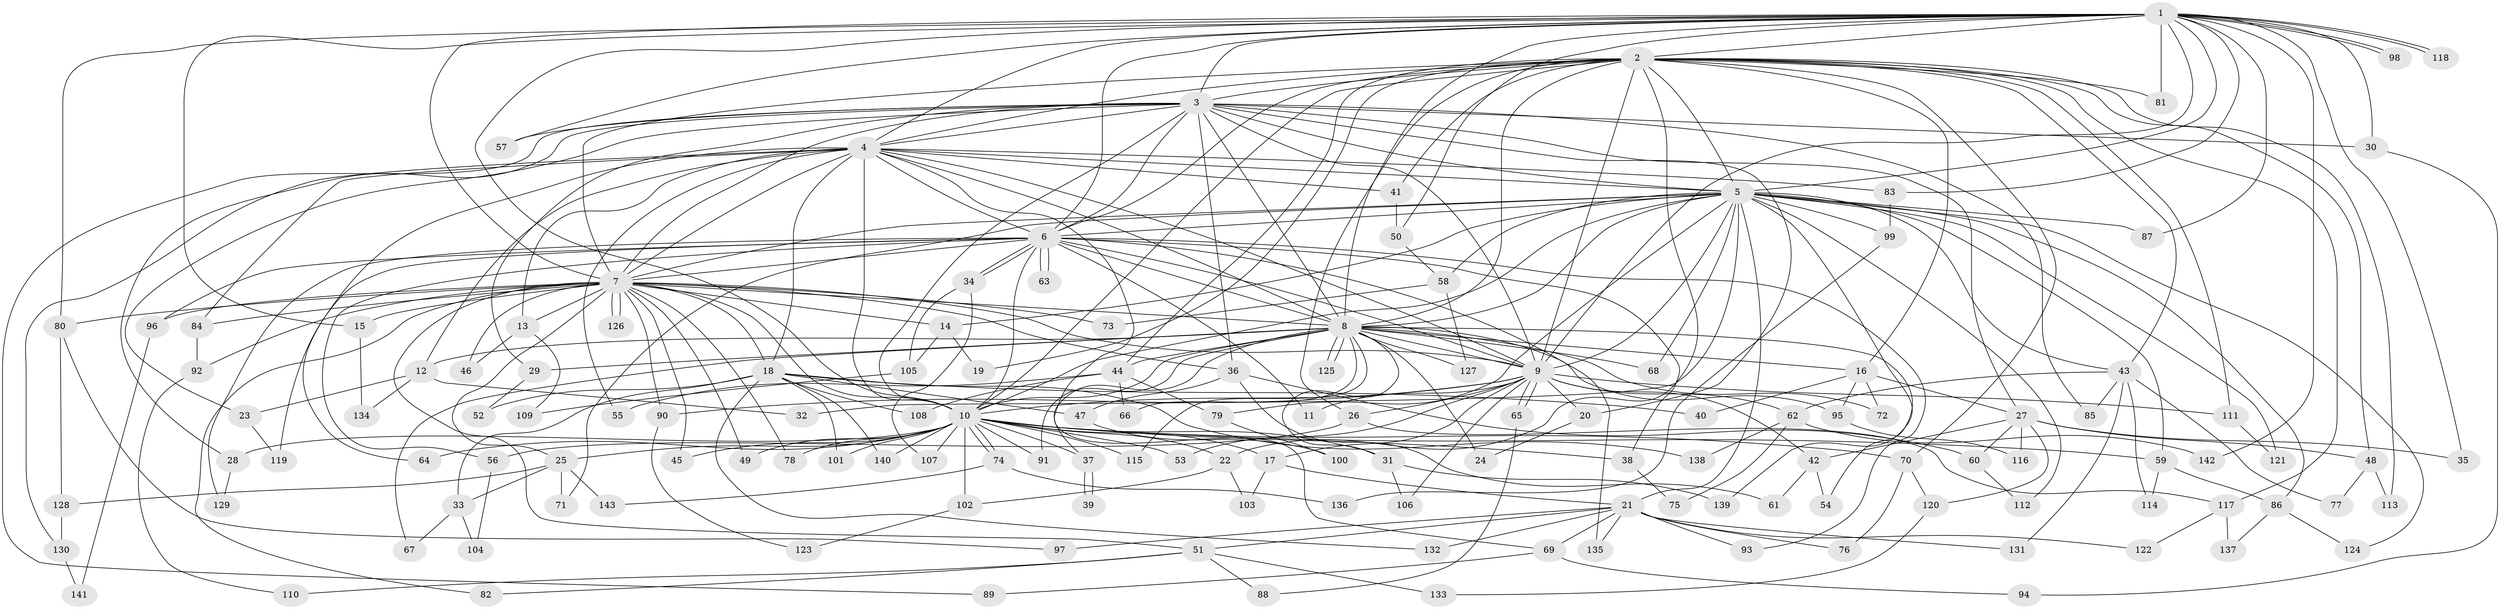 // Generated by graph-tools (version 1.1) at 2025/34/03/09/25 02:34:40]
// undirected, 143 vertices, 311 edges
graph export_dot {
graph [start="1"]
  node [color=gray90,style=filled];
  1;
  2;
  3;
  4;
  5;
  6;
  7;
  8;
  9;
  10;
  11;
  12;
  13;
  14;
  15;
  16;
  17;
  18;
  19;
  20;
  21;
  22;
  23;
  24;
  25;
  26;
  27;
  28;
  29;
  30;
  31;
  32;
  33;
  34;
  35;
  36;
  37;
  38;
  39;
  40;
  41;
  42;
  43;
  44;
  45;
  46;
  47;
  48;
  49;
  50;
  51;
  52;
  53;
  54;
  55;
  56;
  57;
  58;
  59;
  60;
  61;
  62;
  63;
  64;
  65;
  66;
  67;
  68;
  69;
  70;
  71;
  72;
  73;
  74;
  75;
  76;
  77;
  78;
  79;
  80;
  81;
  82;
  83;
  84;
  85;
  86;
  87;
  88;
  89;
  90;
  91;
  92;
  93;
  94;
  95;
  96;
  97;
  98;
  99;
  100;
  101;
  102;
  103;
  104;
  105;
  106;
  107;
  108;
  109;
  110;
  111;
  112;
  113;
  114;
  115;
  116;
  117;
  118;
  119;
  120;
  121;
  122;
  123;
  124;
  125;
  126;
  127;
  128;
  129;
  130;
  131;
  132;
  133;
  134;
  135;
  136;
  137;
  138;
  139;
  140;
  141;
  142;
  143;
  1 -- 2;
  1 -- 3;
  1 -- 4;
  1 -- 5;
  1 -- 6;
  1 -- 7;
  1 -- 8;
  1 -- 9;
  1 -- 10;
  1 -- 15;
  1 -- 30;
  1 -- 35;
  1 -- 50;
  1 -- 57;
  1 -- 80;
  1 -- 81;
  1 -- 83;
  1 -- 87;
  1 -- 98;
  1 -- 98;
  1 -- 118;
  1 -- 118;
  1 -- 142;
  2 -- 3;
  2 -- 4;
  2 -- 5;
  2 -- 6;
  2 -- 7;
  2 -- 8;
  2 -- 9;
  2 -- 10;
  2 -- 16;
  2 -- 19;
  2 -- 22;
  2 -- 26;
  2 -- 41;
  2 -- 43;
  2 -- 44;
  2 -- 48;
  2 -- 70;
  2 -- 81;
  2 -- 111;
  2 -- 113;
  2 -- 117;
  3 -- 4;
  3 -- 5;
  3 -- 6;
  3 -- 7;
  3 -- 8;
  3 -- 9;
  3 -- 10;
  3 -- 20;
  3 -- 23;
  3 -- 27;
  3 -- 28;
  3 -- 29;
  3 -- 30;
  3 -- 36;
  3 -- 57;
  3 -- 85;
  3 -- 89;
  4 -- 5;
  4 -- 6;
  4 -- 7;
  4 -- 8;
  4 -- 9;
  4 -- 10;
  4 -- 12;
  4 -- 13;
  4 -- 18;
  4 -- 41;
  4 -- 55;
  4 -- 64;
  4 -- 69;
  4 -- 83;
  4 -- 84;
  4 -- 130;
  5 -- 6;
  5 -- 7;
  5 -- 8;
  5 -- 9;
  5 -- 10;
  5 -- 14;
  5 -- 21;
  5 -- 32;
  5 -- 43;
  5 -- 58;
  5 -- 59;
  5 -- 68;
  5 -- 71;
  5 -- 79;
  5 -- 86;
  5 -- 87;
  5 -- 99;
  5 -- 112;
  5 -- 121;
  5 -- 124;
  5 -- 139;
  6 -- 7;
  6 -- 8;
  6 -- 9;
  6 -- 10;
  6 -- 11;
  6 -- 34;
  6 -- 34;
  6 -- 38;
  6 -- 56;
  6 -- 63;
  6 -- 63;
  6 -- 93;
  6 -- 96;
  6 -- 119;
  6 -- 129;
  6 -- 135;
  7 -- 8;
  7 -- 9;
  7 -- 10;
  7 -- 13;
  7 -- 14;
  7 -- 15;
  7 -- 18;
  7 -- 25;
  7 -- 36;
  7 -- 45;
  7 -- 46;
  7 -- 49;
  7 -- 51;
  7 -- 73;
  7 -- 78;
  7 -- 80;
  7 -- 82;
  7 -- 84;
  7 -- 90;
  7 -- 92;
  7 -- 96;
  7 -- 126;
  7 -- 126;
  8 -- 9;
  8 -- 10;
  8 -- 12;
  8 -- 16;
  8 -- 24;
  8 -- 29;
  8 -- 31;
  8 -- 37;
  8 -- 44;
  8 -- 54;
  8 -- 66;
  8 -- 67;
  8 -- 68;
  8 -- 72;
  8 -- 91;
  8 -- 95;
  8 -- 115;
  8 -- 125;
  8 -- 125;
  8 -- 127;
  9 -- 10;
  9 -- 11;
  9 -- 17;
  9 -- 20;
  9 -- 26;
  9 -- 42;
  9 -- 53;
  9 -- 62;
  9 -- 65;
  9 -- 65;
  9 -- 90;
  9 -- 106;
  9 -- 111;
  10 -- 17;
  10 -- 22;
  10 -- 25;
  10 -- 28;
  10 -- 31;
  10 -- 37;
  10 -- 38;
  10 -- 45;
  10 -- 49;
  10 -- 53;
  10 -- 59;
  10 -- 64;
  10 -- 70;
  10 -- 74;
  10 -- 74;
  10 -- 78;
  10 -- 91;
  10 -- 101;
  10 -- 102;
  10 -- 107;
  10 -- 115;
  10 -- 140;
  12 -- 23;
  12 -- 32;
  12 -- 134;
  13 -- 46;
  13 -- 109;
  14 -- 19;
  14 -- 105;
  15 -- 134;
  16 -- 27;
  16 -- 40;
  16 -- 72;
  16 -- 95;
  17 -- 21;
  17 -- 103;
  18 -- 33;
  18 -- 40;
  18 -- 47;
  18 -- 52;
  18 -- 101;
  18 -- 108;
  18 -- 132;
  18 -- 138;
  18 -- 140;
  20 -- 24;
  21 -- 51;
  21 -- 69;
  21 -- 76;
  21 -- 93;
  21 -- 97;
  21 -- 122;
  21 -- 131;
  21 -- 132;
  21 -- 135;
  22 -- 102;
  22 -- 103;
  23 -- 119;
  25 -- 33;
  25 -- 71;
  25 -- 128;
  25 -- 143;
  26 -- 56;
  26 -- 117;
  27 -- 35;
  27 -- 42;
  27 -- 48;
  27 -- 60;
  27 -- 116;
  27 -- 120;
  28 -- 129;
  29 -- 52;
  30 -- 94;
  31 -- 106;
  31 -- 139;
  33 -- 67;
  33 -- 104;
  34 -- 105;
  34 -- 107;
  36 -- 47;
  36 -- 60;
  36 -- 61;
  37 -- 39;
  37 -- 39;
  38 -- 75;
  41 -- 50;
  42 -- 54;
  42 -- 61;
  43 -- 62;
  43 -- 77;
  43 -- 85;
  43 -- 114;
  43 -- 131;
  44 -- 55;
  44 -- 66;
  44 -- 79;
  44 -- 108;
  47 -- 100;
  48 -- 77;
  48 -- 113;
  50 -- 58;
  51 -- 82;
  51 -- 88;
  51 -- 110;
  51 -- 133;
  56 -- 104;
  58 -- 73;
  58 -- 127;
  59 -- 86;
  59 -- 114;
  60 -- 112;
  62 -- 75;
  62 -- 138;
  62 -- 142;
  65 -- 88;
  69 -- 89;
  69 -- 94;
  70 -- 76;
  70 -- 120;
  74 -- 136;
  74 -- 143;
  79 -- 100;
  80 -- 97;
  80 -- 128;
  83 -- 99;
  84 -- 92;
  86 -- 124;
  86 -- 137;
  90 -- 123;
  92 -- 110;
  95 -- 116;
  96 -- 141;
  99 -- 136;
  102 -- 123;
  105 -- 109;
  111 -- 121;
  117 -- 122;
  117 -- 137;
  120 -- 133;
  128 -- 130;
  130 -- 141;
}
